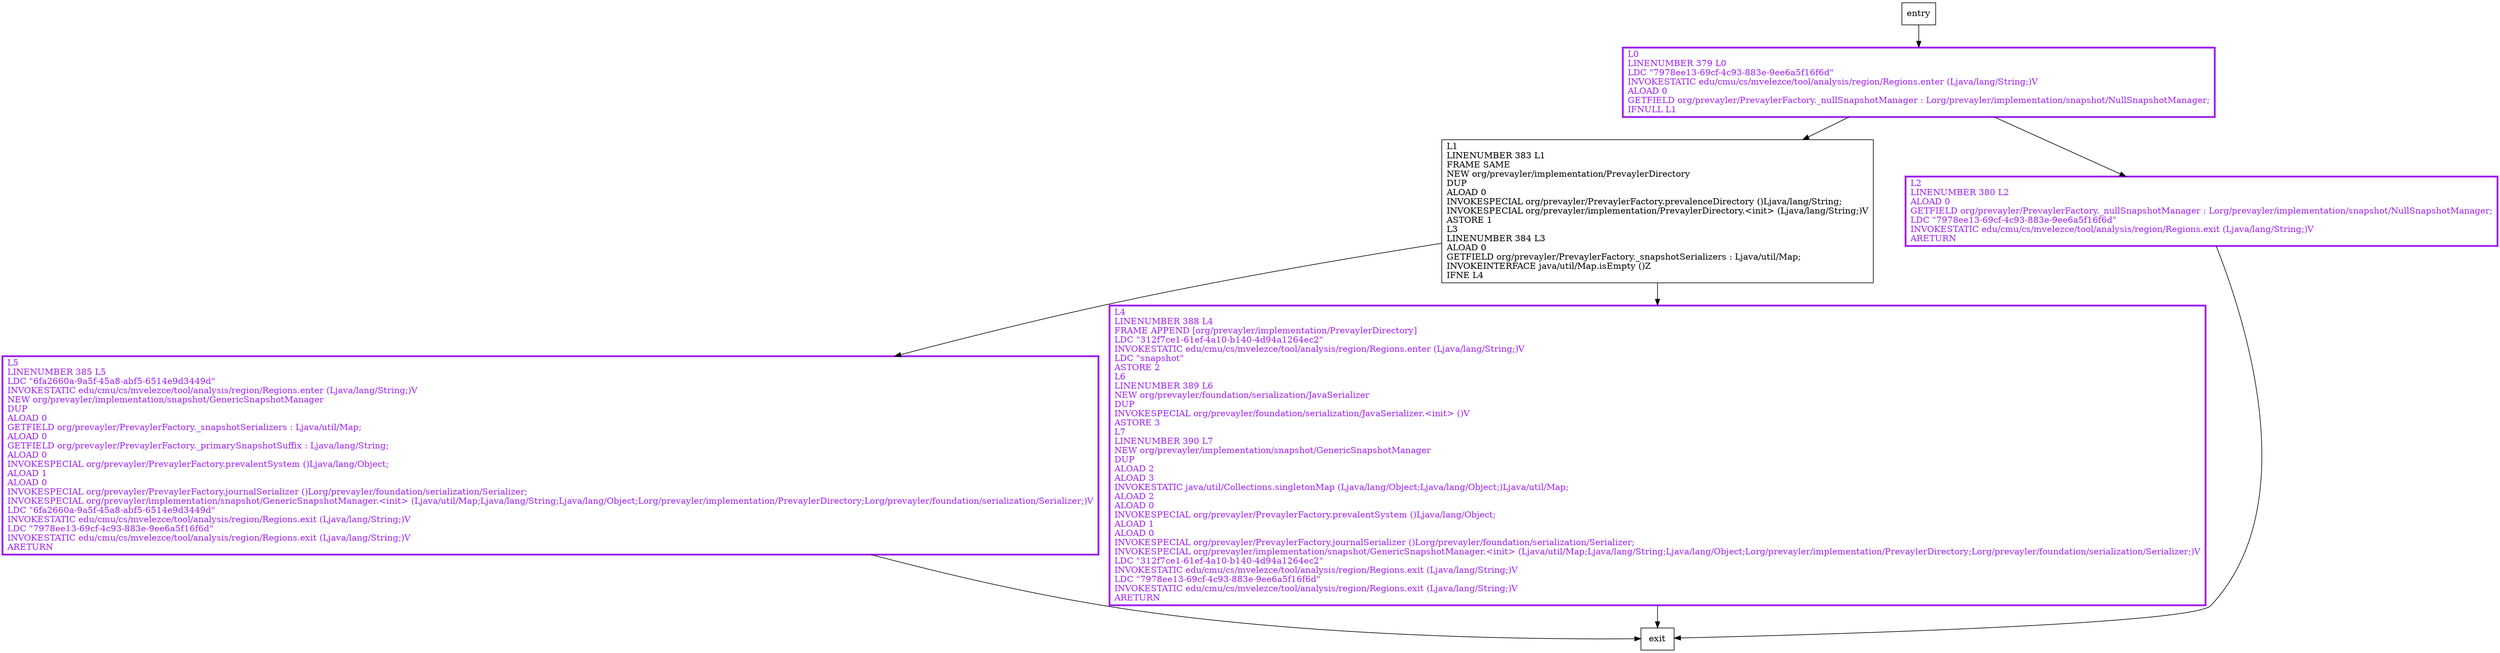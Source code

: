 digraph snapshotManager {
node [shape=record];
338031691 [label="L1\lLINENUMBER 383 L1\lFRAME SAME\lNEW org/prevayler/implementation/PrevaylerDirectory\lDUP\lALOAD 0\lINVOKESPECIAL org/prevayler/PrevaylerFactory.prevalenceDirectory ()Ljava/lang/String;\lINVOKESPECIAL org/prevayler/implementation/PrevaylerDirectory.\<init\> (Ljava/lang/String;)V\lASTORE 1\lL3\lLINENUMBER 384 L3\lALOAD 0\lGETFIELD org/prevayler/PrevaylerFactory._snapshotSerializers : Ljava/util/Map;\lINVOKEINTERFACE java/util/Map.isEmpty ()Z\lIFNE L4\l"];
1625390205 [label="L5\lLINENUMBER 385 L5\lLDC \"6fa2660a-9a5f-45a8-abf5-6514e9d3449d\"\lINVOKESTATIC edu/cmu/cs/mvelezce/tool/analysis/region/Regions.enter (Ljava/lang/String;)V\lNEW org/prevayler/implementation/snapshot/GenericSnapshotManager\lDUP\lALOAD 0\lGETFIELD org/prevayler/PrevaylerFactory._snapshotSerializers : Ljava/util/Map;\lALOAD 0\lGETFIELD org/prevayler/PrevaylerFactory._primarySnapshotSuffix : Ljava/lang/String;\lALOAD 0\lINVOKESPECIAL org/prevayler/PrevaylerFactory.prevalentSystem ()Ljava/lang/Object;\lALOAD 1\lALOAD 0\lINVOKESPECIAL org/prevayler/PrevaylerFactory.journalSerializer ()Lorg/prevayler/foundation/serialization/Serializer;\lINVOKESPECIAL org/prevayler/implementation/snapshot/GenericSnapshotManager.\<init\> (Ljava/util/Map;Ljava/lang/String;Ljava/lang/Object;Lorg/prevayler/implementation/PrevaylerDirectory;Lorg/prevayler/foundation/serialization/Serializer;)V\lLDC \"6fa2660a-9a5f-45a8-abf5-6514e9d3449d\"\lINVOKESTATIC edu/cmu/cs/mvelezce/tool/analysis/region/Regions.exit (Ljava/lang/String;)V\lLDC \"7978ee13-69cf-4c93-883e-9ee6a5f16f6d\"\lINVOKESTATIC edu/cmu/cs/mvelezce/tool/analysis/region/Regions.exit (Ljava/lang/String;)V\lARETURN\l"];
1896827537 [label="L4\lLINENUMBER 388 L4\lFRAME APPEND [org/prevayler/implementation/PrevaylerDirectory]\lLDC \"312f7ce1-61ef-4a10-b140-4d94a1264ec2\"\lINVOKESTATIC edu/cmu/cs/mvelezce/tool/analysis/region/Regions.enter (Ljava/lang/String;)V\lLDC \"snapshot\"\lASTORE 2\lL6\lLINENUMBER 389 L6\lNEW org/prevayler/foundation/serialization/JavaSerializer\lDUP\lINVOKESPECIAL org/prevayler/foundation/serialization/JavaSerializer.\<init\> ()V\lASTORE 3\lL7\lLINENUMBER 390 L7\lNEW org/prevayler/implementation/snapshot/GenericSnapshotManager\lDUP\lALOAD 2\lALOAD 3\lINVOKESTATIC java/util/Collections.singletonMap (Ljava/lang/Object;Ljava/lang/Object;)Ljava/util/Map;\lALOAD 2\lALOAD 0\lINVOKESPECIAL org/prevayler/PrevaylerFactory.prevalentSystem ()Ljava/lang/Object;\lALOAD 1\lALOAD 0\lINVOKESPECIAL org/prevayler/PrevaylerFactory.journalSerializer ()Lorg/prevayler/foundation/serialization/Serializer;\lINVOKESPECIAL org/prevayler/implementation/snapshot/GenericSnapshotManager.\<init\> (Ljava/util/Map;Ljava/lang/String;Ljava/lang/Object;Lorg/prevayler/implementation/PrevaylerDirectory;Lorg/prevayler/foundation/serialization/Serializer;)V\lLDC \"312f7ce1-61ef-4a10-b140-4d94a1264ec2\"\lINVOKESTATIC edu/cmu/cs/mvelezce/tool/analysis/region/Regions.exit (Ljava/lang/String;)V\lLDC \"7978ee13-69cf-4c93-883e-9ee6a5f16f6d\"\lINVOKESTATIC edu/cmu/cs/mvelezce/tool/analysis/region/Regions.exit (Ljava/lang/String;)V\lARETURN\l"];
759666442 [label="L0\lLINENUMBER 379 L0\lLDC \"7978ee13-69cf-4c93-883e-9ee6a5f16f6d\"\lINVOKESTATIC edu/cmu/cs/mvelezce/tool/analysis/region/Regions.enter (Ljava/lang/String;)V\lALOAD 0\lGETFIELD org/prevayler/PrevaylerFactory._nullSnapshotManager : Lorg/prevayler/implementation/snapshot/NullSnapshotManager;\lIFNULL L1\l"];
1234601657 [label="L2\lLINENUMBER 380 L2\lALOAD 0\lGETFIELD org/prevayler/PrevaylerFactory._nullSnapshotManager : Lorg/prevayler/implementation/snapshot/NullSnapshotManager;\lLDC \"7978ee13-69cf-4c93-883e-9ee6a5f16f6d\"\lINVOKESTATIC edu/cmu/cs/mvelezce/tool/analysis/region/Regions.exit (Ljava/lang/String;)V\lARETURN\l"];
entry;
exit;
entry -> 759666442;
338031691 -> 1625390205;
338031691 -> 1896827537;
1625390205 -> exit;
1896827537 -> exit;
759666442 -> 338031691;
759666442 -> 1234601657;
1234601657 -> exit;
1625390205[fontcolor="purple", penwidth=3, color="purple"];
1896827537[fontcolor="purple", penwidth=3, color="purple"];
759666442[fontcolor="purple", penwidth=3, color="purple"];
1234601657[fontcolor="purple", penwidth=3, color="purple"];
}
